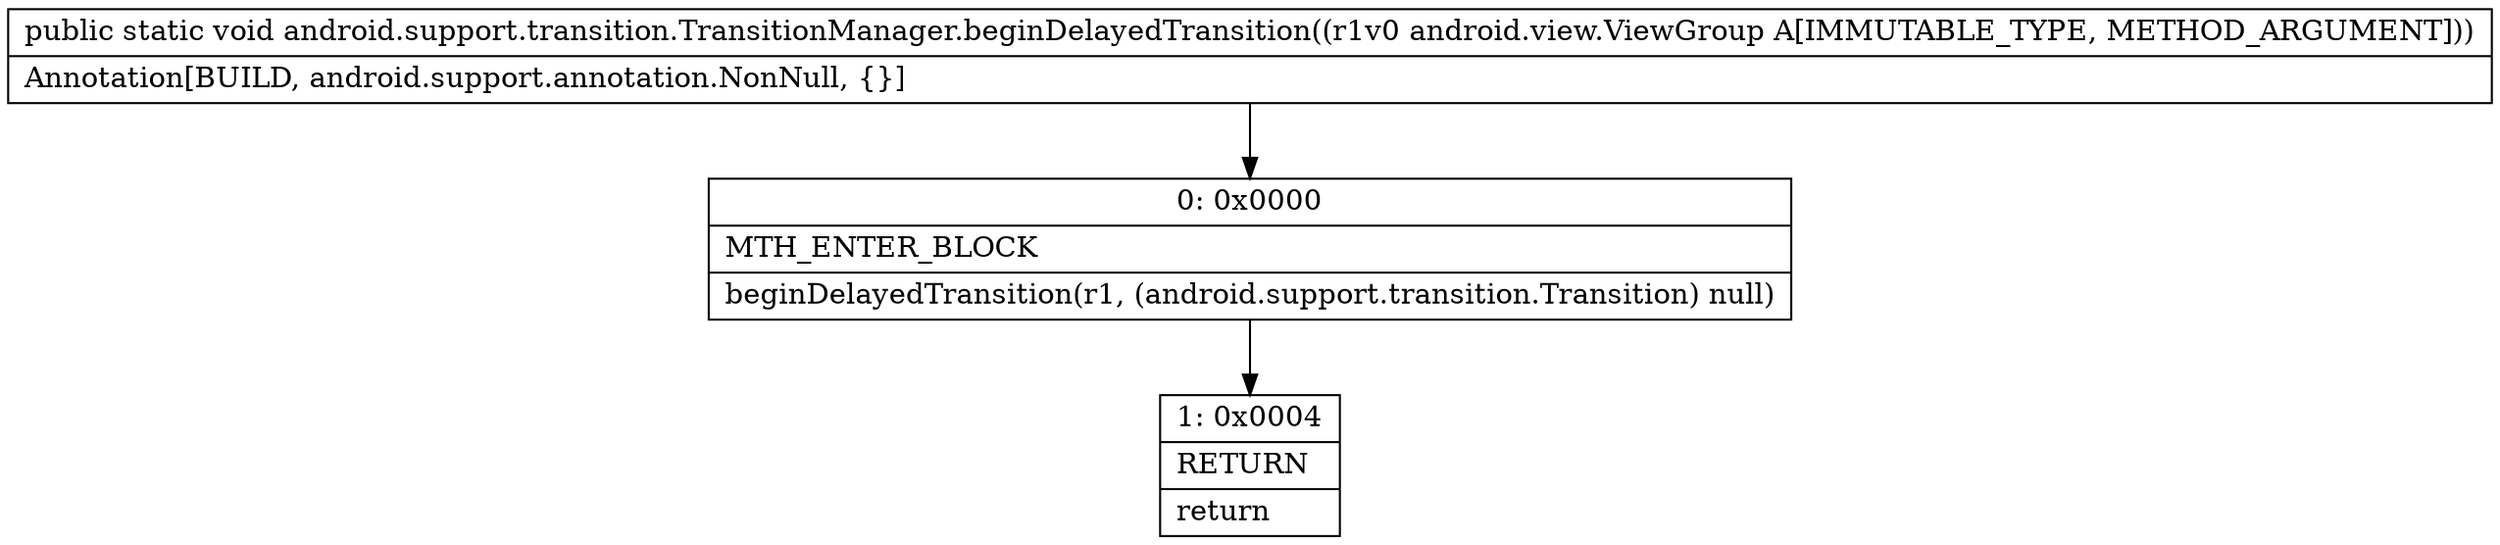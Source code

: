 digraph "CFG forandroid.support.transition.TransitionManager.beginDelayedTransition(Landroid\/view\/ViewGroup;)V" {
Node_0 [shape=record,label="{0\:\ 0x0000|MTH_ENTER_BLOCK\l|beginDelayedTransition(r1, (android.support.transition.Transition) null)\l}"];
Node_1 [shape=record,label="{1\:\ 0x0004|RETURN\l|return\l}"];
MethodNode[shape=record,label="{public static void android.support.transition.TransitionManager.beginDelayedTransition((r1v0 android.view.ViewGroup A[IMMUTABLE_TYPE, METHOD_ARGUMENT]))  | Annotation[BUILD, android.support.annotation.NonNull, \{\}]\l}"];
MethodNode -> Node_0;
Node_0 -> Node_1;
}

